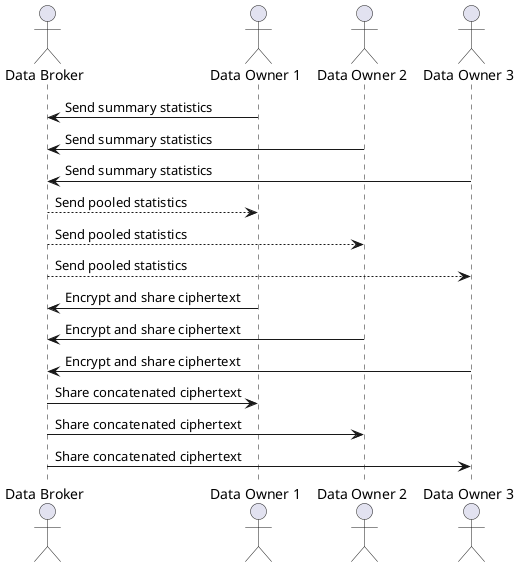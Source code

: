 @startuml
actor "Data Broker" as broker
actor "Data Owner 1" as owner1
actor "Data Owner 2" as owner2
actor "Data Owner 3" as owner3
owner1 -> broker: Send summary statistics
owner2 -> broker: Send summary statistics
owner3 -> broker: Send summary statistics
broker --> owner1: Send pooled statistics
broker --> owner2: Send pooled statistics
broker --> owner3: Send pooled statistics
owner1 -> broker: Encrypt and share ciphertext
owner2 -> broker: Encrypt and share ciphertext
owner3 -> broker: Encrypt and share ciphertext
broker -> owner1: Share concatenated ciphertext
broker -> owner2: Share concatenated ciphertext
broker -> owner3: Share concatenated ciphertext
@enduml
